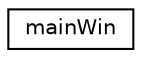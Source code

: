 digraph "Graphical Class Hierarchy"
{
  edge [fontname="Helvetica",fontsize="10",labelfontname="Helvetica",labelfontsize="10"];
  node [fontname="Helvetica",fontsize="10",shape=record];
  rankdir="LR";
  Node0 [label="mainWin",height=0.2,width=0.4,color="black", fillcolor="white", style="filled",URL="$d7/ddf/classmain_win.html"];
}
